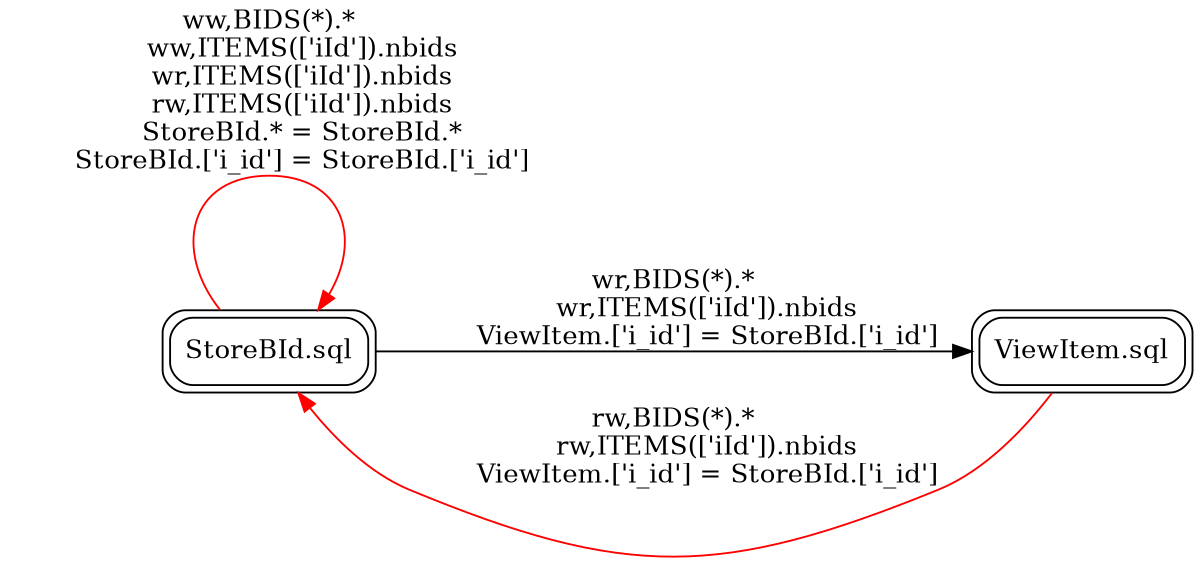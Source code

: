 digraph G{
	rankdir=LR
	size="8,5"
	nodesep=1.0
	node[shape=box style=rounded peripheries=2]
"StoreBId.sql"->"StoreBId.sql"[ label = "ww,BIDS(*).*
	ww,ITEMS(['iId']).nbids
	wr,ITEMS(['iId']).nbids
	rw,ITEMS(['iId']).nbids
	StoreBId.* = StoreBId.*
	StoreBId.['i_id'] = StoreBId.['i_id']", style = solid, color = red ]
"ViewItem.sql"->"StoreBId.sql"[ label = "rw,BIDS(*).*
	rw,ITEMS(['iId']).nbids
	ViewItem.['i_id'] = StoreBId.['i_id']", style = solid, color = red ]
"StoreBId.sql"->"ViewItem.sql"[ label = "wr,BIDS(*).*
	wr,ITEMS(['iId']).nbids
	ViewItem.['i_id'] = StoreBId.['i_id']", style = solid, color = black ]
}